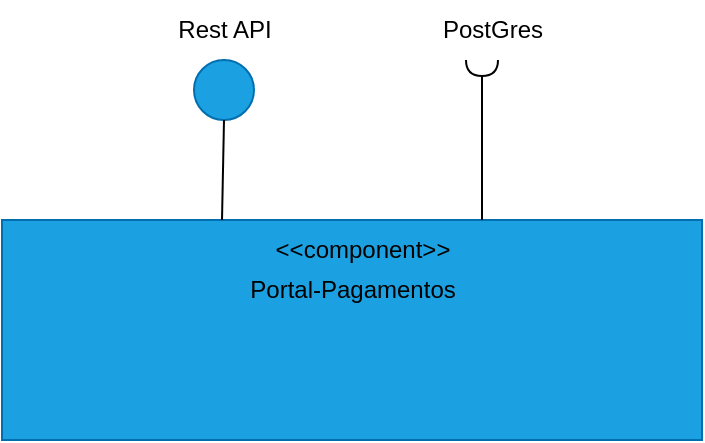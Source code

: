 <mxfile version="26.2.12">
  <diagram name="Página-1" id="3ar1qyF-hi4ckDsHelcz">
    <mxGraphModel dx="1044" dy="623" grid="1" gridSize="10" guides="1" tooltips="1" connect="1" arrows="1" fold="1" page="1" pageScale="1" pageWidth="827" pageHeight="1169" math="0" shadow="0">
      <root>
        <mxCell id="0" />
        <mxCell id="1" parent="0" />
        <mxCell id="TXpV8QBchbM1sa9OBaiE-1" value="" style="rounded=0;whiteSpace=wrap;html=1;fillColor=#1ba1e2;fontColor=#ffffff;strokeColor=#006EAF;" vertex="1" parent="1">
          <mxGeometry x="260" y="170" width="350" height="110" as="geometry" />
        </mxCell>
        <mxCell id="TXpV8QBchbM1sa9OBaiE-2" value="Portal-Pagamentos" style="text;html=1;align=center;verticalAlign=middle;resizable=0;points=[];autosize=1;strokeColor=none;fillColor=none;" vertex="1" parent="1">
          <mxGeometry x="370" y="190" width="130" height="30" as="geometry" />
        </mxCell>
        <mxCell id="TXpV8QBchbM1sa9OBaiE-4" value="" style="ellipse;whiteSpace=wrap;html=1;aspect=fixed;fillColor=#1ba1e2;fontColor=#ffffff;strokeColor=#006EAF;" vertex="1" parent="1">
          <mxGeometry x="356" y="90" width="30" height="30" as="geometry" />
        </mxCell>
        <mxCell id="TXpV8QBchbM1sa9OBaiE-6" value="Rest API" style="text;html=1;align=center;verticalAlign=middle;resizable=0;points=[];autosize=1;strokeColor=none;fillColor=none;" vertex="1" parent="1">
          <mxGeometry x="336" y="60" width="70" height="30" as="geometry" />
        </mxCell>
        <mxCell id="TXpV8QBchbM1sa9OBaiE-7" style="edgeStyle=orthogonalEdgeStyle;rounded=0;orthogonalLoop=1;jettySize=auto;html=1;strokeColor=default;endArrow=none;startFill=0;endFill=0;startArrow=halfCircle;" edge="1" parent="1">
          <mxGeometry relative="1" as="geometry">
            <mxPoint x="500" y="170" as="targetPoint" />
            <mxPoint x="500" y="90" as="sourcePoint" />
            <Array as="points">
              <mxPoint x="500" y="110" />
              <mxPoint x="500" y="110" />
            </Array>
          </mxGeometry>
        </mxCell>
        <mxCell id="TXpV8QBchbM1sa9OBaiE-9" value="PostGres" style="text;html=1;align=center;verticalAlign=middle;resizable=0;points=[];autosize=1;strokeColor=none;fillColor=none;" vertex="1" parent="1">
          <mxGeometry x="470" y="60" width="70" height="30" as="geometry" />
        </mxCell>
        <mxCell id="TXpV8QBchbM1sa9OBaiE-23" value="&amp;lt;&amp;lt;component&amp;gt;&amp;gt;" style="text;html=1;align=center;verticalAlign=middle;resizable=0;points=[];autosize=1;strokeColor=none;fillColor=none;" vertex="1" parent="1">
          <mxGeometry x="385" y="170" width="110" height="30" as="geometry" />
        </mxCell>
        <mxCell id="TXpV8QBchbM1sa9OBaiE-5" style="edgeStyle=orthogonalEdgeStyle;rounded=0;orthogonalLoop=1;jettySize=auto;html=1;exitX=0.5;exitY=1;exitDx=0;exitDy=0;strokeColor=default;endArrow=none;startFill=0;jumpSize=0;jumpStyle=line;" edge="1" parent="1" source="TXpV8QBchbM1sa9OBaiE-4">
          <mxGeometry relative="1" as="geometry">
            <mxPoint x="370" y="170" as="targetPoint" />
            <Array as="points">
              <mxPoint x="370" y="120" />
              <mxPoint x="370" y="170" />
            </Array>
          </mxGeometry>
        </mxCell>
      </root>
    </mxGraphModel>
  </diagram>
</mxfile>
